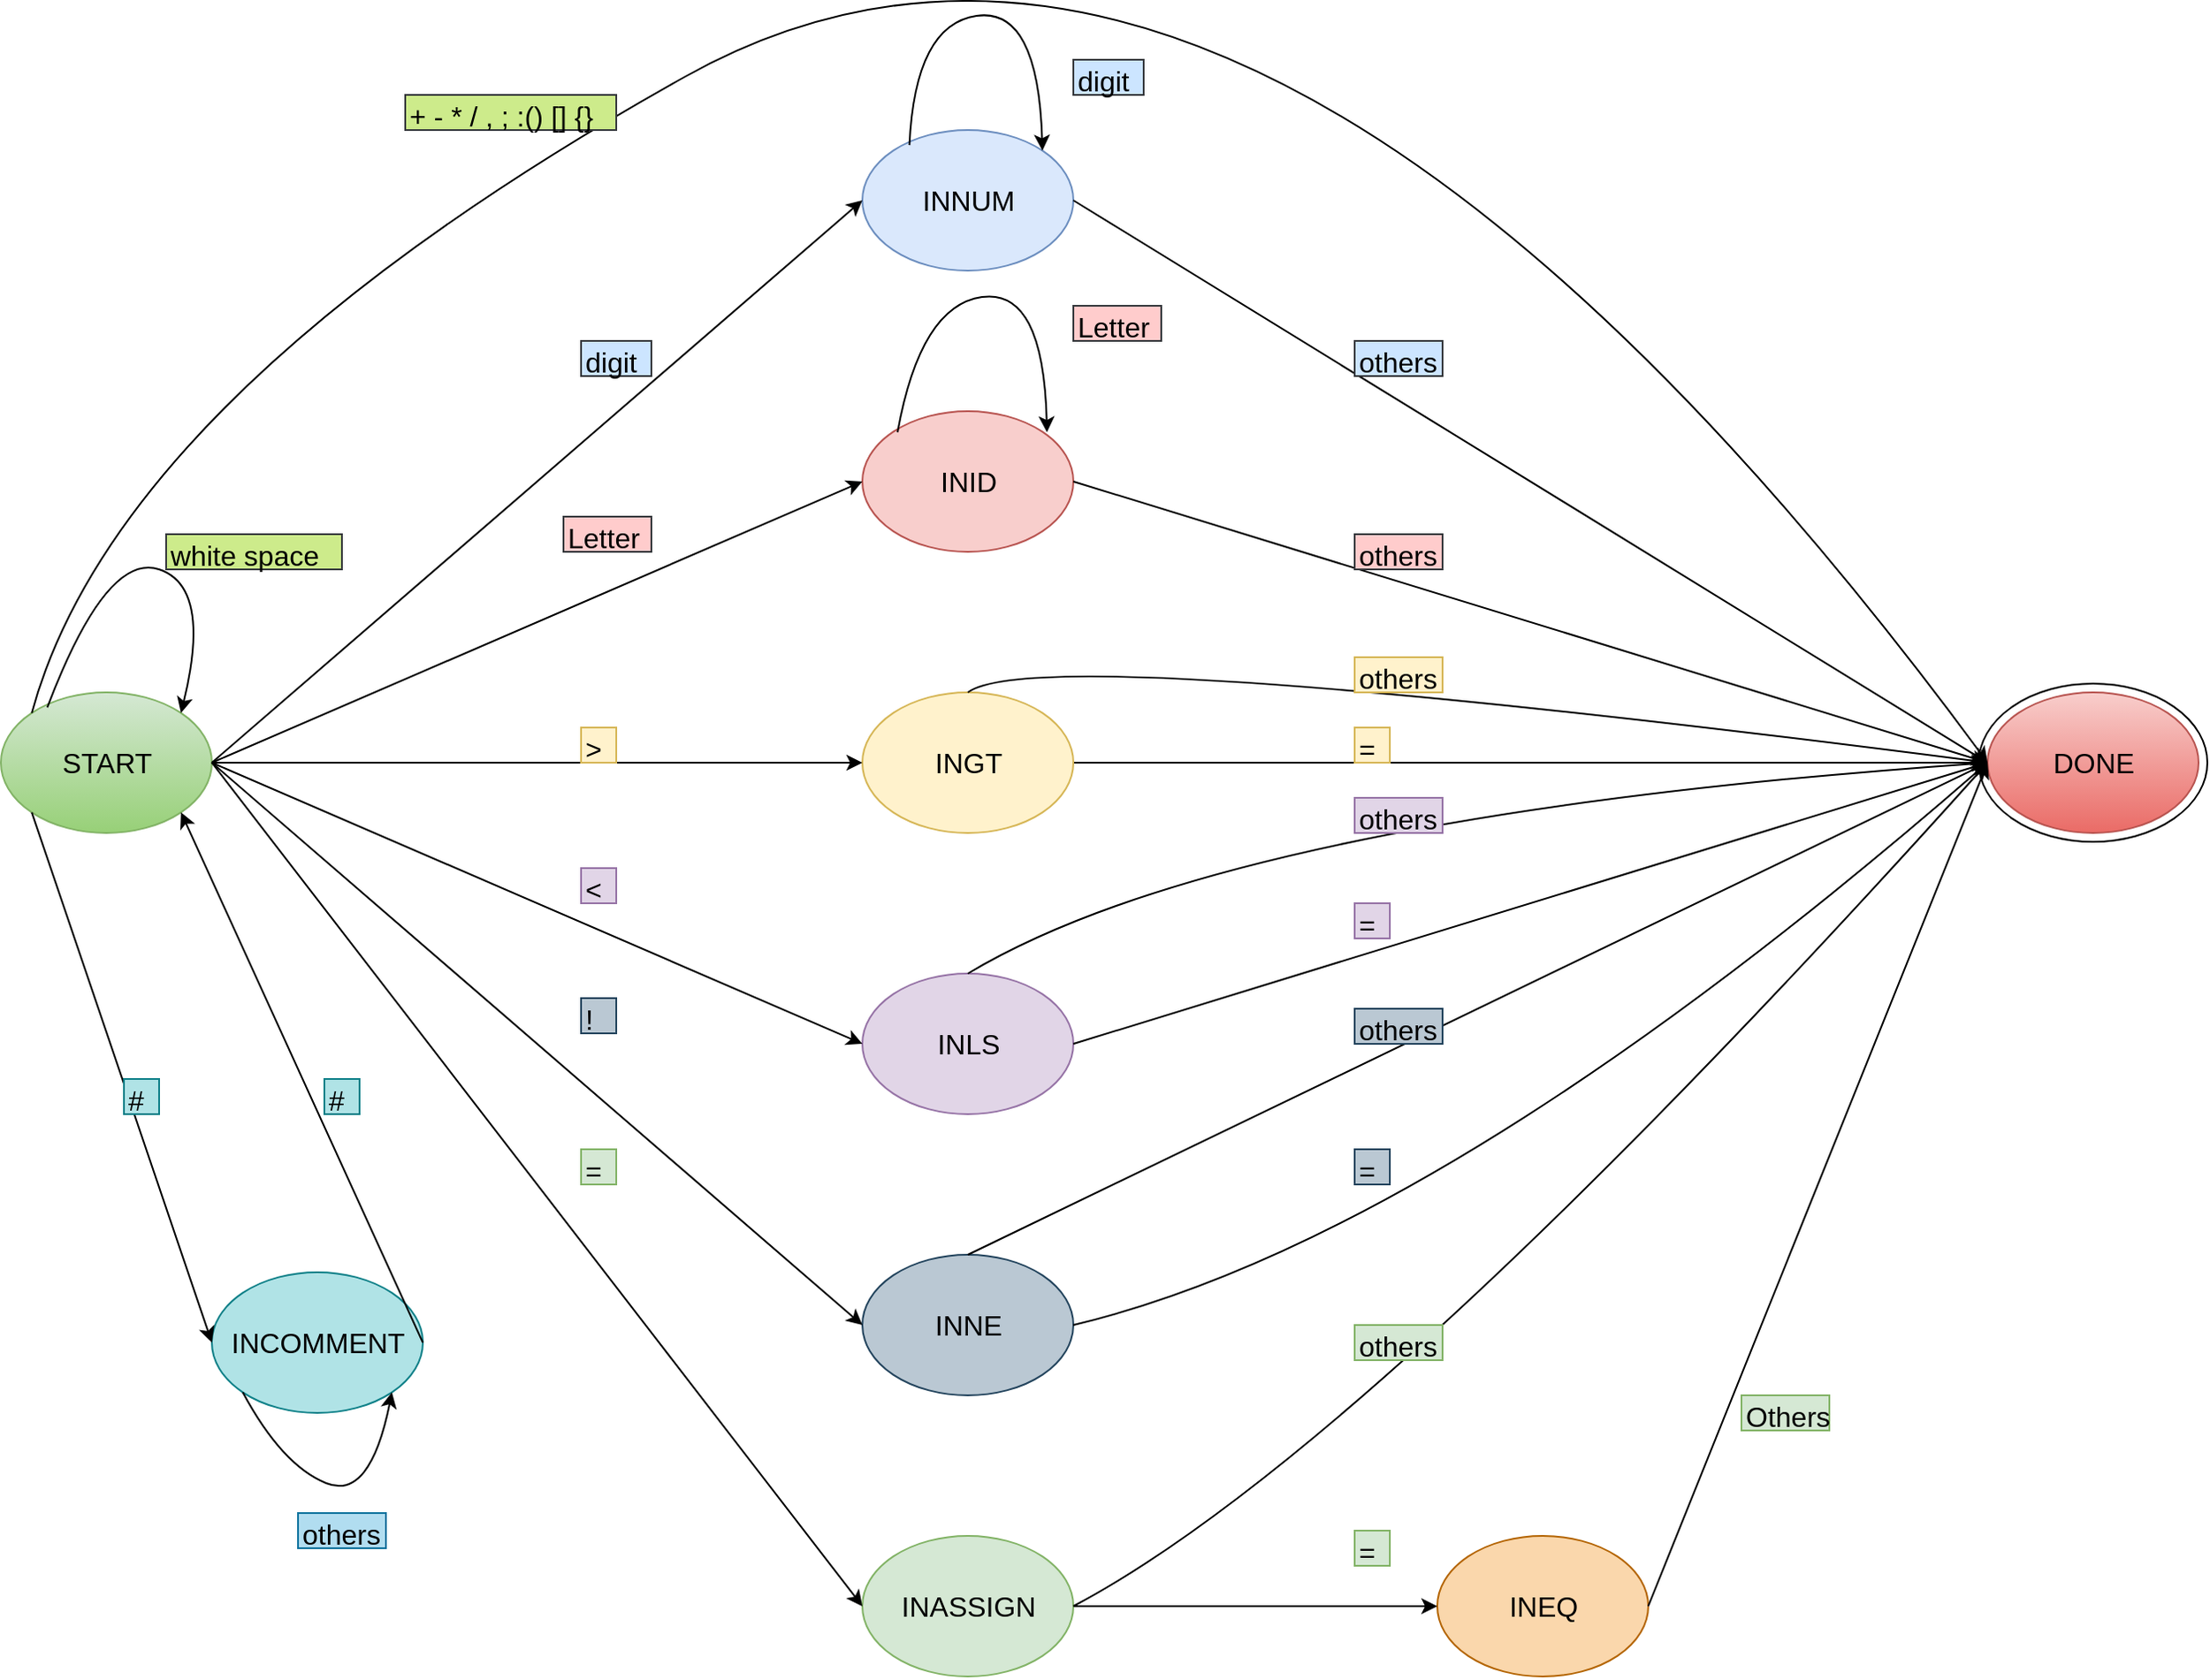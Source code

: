 <mxfile version="12.2.4" pages="1"><diagram id="_PG2YX3WHVk538sZTvEF" name="Page-1"><mxGraphModel dx="1165" dy="654" grid="1" gridSize="10" guides="1" tooltips="1" connect="1" arrows="1" fold="1" page="1" pageScale="1" pageWidth="827" pageHeight="1169" math="0" shadow="0"><root><mxCell id="0"/><mxCell id="1" parent="0"/><mxCell id="2" value="INNUM" style="ellipse;whiteSpace=wrap;html=1;fillColor=#dae8fc;strokeColor=#6c8ebf;fontSize=16;" parent="1" vertex="1"><mxGeometry x="497.5" y="140" width="120" height="80" as="geometry"/></mxCell><mxCell id="13" style="edgeStyle=orthogonalEdgeStyle;rounded=0;orthogonalLoop=1;jettySize=auto;html=1;exitX=1;exitY=0.5;exitDx=0;exitDy=0;fontSize=16;" parent="1" source="3" target="7" edge="1"><mxGeometry relative="1" as="geometry"/></mxCell><mxCell id="3" value="INGT" style="ellipse;whiteSpace=wrap;html=1;fillColor=#fff2cc;strokeColor=#d6b656;fontSize=16;" parent="1" vertex="1"><mxGeometry x="497.5" y="460" width="120" height="80" as="geometry"/></mxCell><mxCell id="4" value="INID" style="ellipse;whiteSpace=wrap;html=1;fillColor=#f8cecc;strokeColor=#b85450;fontSize=16;" parent="1" vertex="1"><mxGeometry x="497.5" y="300" width="120" height="80" as="geometry"/></mxCell><mxCell id="5" value="INEQ" style="ellipse;whiteSpace=wrap;html=1;fillColor=#fad7ac;strokeColor=#b46504;fontSize=16;" parent="1" vertex="1"><mxGeometry x="824.5" y="940" width="120" height="80" as="geometry"/></mxCell><mxCell id="12" style="edgeStyle=orthogonalEdgeStyle;rounded=0;orthogonalLoop=1;jettySize=auto;html=1;entryX=0;entryY=0.5;entryDx=0;entryDy=0;fontSize=16;" parent="1" source="6" target="3" edge="1"><mxGeometry relative="1" as="geometry"/></mxCell><mxCell id="6" value="START" style="ellipse;whiteSpace=wrap;html=1;fillColor=#d5e8d4;strokeColor=#82b366;gradientColor=#97d077;fontSize=16;" parent="1" vertex="1"><mxGeometry x="7.5" y="460" width="120" height="80" as="geometry"/></mxCell><mxCell id="7" value="DONE" style="ellipse;whiteSpace=wrap;html=1;gradientColor=#ea6b66;fillColor=#f8cecc;strokeColor=#b85450;fontSize=16;" parent="1" vertex="1"><mxGeometry x="1137.5" y="460" width="120" height="80" as="geometry"/></mxCell><mxCell id="8" value="INCOMMENT" style="ellipse;whiteSpace=wrap;html=1;fillColor=#b0e3e6;strokeColor=#0e8088;fontSize=16;" parent="1" vertex="1"><mxGeometry x="127.5" y="790" width="120" height="80" as="geometry"/></mxCell><mxCell id="9" value="INLS" style="ellipse;whiteSpace=wrap;html=1;fillColor=#e1d5e7;strokeColor=#9673a6;fontSize=16;" parent="1" vertex="1"><mxGeometry x="497.5" y="620" width="120" height="80" as="geometry"/></mxCell><mxCell id="10" value="INNE" style="ellipse;whiteSpace=wrap;html=1;fillColor=#bac8d3;strokeColor=#23445d;fontSize=16;" parent="1" vertex="1"><mxGeometry x="497.5" y="780" width="120" height="80" as="geometry"/></mxCell><mxCell id="26" style="edgeStyle=orthogonalEdgeStyle;rounded=0;orthogonalLoop=1;jettySize=auto;html=1;entryX=0;entryY=0.5;entryDx=0;entryDy=0;fontSize=16;" parent="1" source="11" target="5" edge="1"><mxGeometry relative="1" as="geometry"/></mxCell><mxCell id="11" value="INASSIGN" style="ellipse;whiteSpace=wrap;html=1;fillColor=#d5e8d4;strokeColor=#82b366;fontSize=16;" parent="1" vertex="1"><mxGeometry x="497.5" y="940" width="120" height="80" as="geometry"/></mxCell><mxCell id="15" value="" style="endArrow=classic;html=1;exitX=0;exitY=1;exitDx=0;exitDy=0;entryX=0;entryY=0.5;entryDx=0;entryDy=0;fontSize=16;" parent="1" source="6" target="8" edge="1"><mxGeometry width="50" height="50" relative="1" as="geometry"><mxPoint x="87.5" y="870" as="sourcePoint"/><mxPoint x="137.5" y="820" as="targetPoint"/></mxGeometry></mxCell><mxCell id="16" value="" style="endArrow=classic;html=1;entryX=0;entryY=0.5;entryDx=0;entryDy=0;exitX=1;exitY=0.5;exitDx=0;exitDy=0;fontSize=16;" parent="1" source="6" target="4" edge="1"><mxGeometry width="50" height="50" relative="1" as="geometry"><mxPoint x="176.5" y="500" as="sourcePoint"/><mxPoint x="226.5" y="450" as="targetPoint"/></mxGeometry></mxCell><mxCell id="17" value="" style="endArrow=classic;html=1;entryX=0;entryY=0.5;entryDx=0;entryDy=0;exitX=1;exitY=0.5;exitDx=0;exitDy=0;fontSize=16;" parent="1" source="6" target="2" edge="1"><mxGeometry width="50" height="50" relative="1" as="geometry"><mxPoint x="176.5" y="500" as="sourcePoint"/><mxPoint x="226.5" y="450" as="targetPoint"/></mxGeometry></mxCell><mxCell id="20" value="" style="endArrow=classic;html=1;entryX=0;entryY=0.5;entryDx=0;entryDy=0;exitX=1;exitY=0.5;exitDx=0;exitDy=0;fontSize=16;" parent="1" source="6" target="9" edge="1"><mxGeometry width="50" height="50" relative="1" as="geometry"><mxPoint x="176.5" y="500" as="sourcePoint"/><mxPoint x="226.5" y="450" as="targetPoint"/></mxGeometry></mxCell><mxCell id="21" value="" style="endArrow=classic;html=1;entryX=0;entryY=0.5;entryDx=0;entryDy=0;exitX=1;exitY=0.5;exitDx=0;exitDy=0;fontSize=16;" parent="1" source="6" target="10" edge="1"><mxGeometry width="50" height="50" relative="1" as="geometry"><mxPoint x="176.5" y="500" as="sourcePoint"/><mxPoint x="226.5" y="450" as="targetPoint"/></mxGeometry></mxCell><mxCell id="22" value="" style="endArrow=classic;html=1;entryX=0;entryY=0.5;entryDx=0;entryDy=0;exitX=1;exitY=0.5;exitDx=0;exitDy=0;fontSize=16;" parent="1" source="6" target="11" edge="1"><mxGeometry width="50" height="50" relative="1" as="geometry"><mxPoint x="176.5" y="500" as="sourcePoint"/><mxPoint x="226.5" y="450" as="targetPoint"/></mxGeometry></mxCell><mxCell id="25" value="" style="endArrow=classic;html=1;entryX=1;entryY=1;entryDx=0;entryDy=0;exitX=1;exitY=0.5;exitDx=0;exitDy=0;fontSize=16;" parent="1" source="8" target="6" edge="1"><mxGeometry width="50" height="50" relative="1" as="geometry"><mxPoint x="257.5" y="820" as="sourcePoint"/><mxPoint x="307.5" y="770" as="targetPoint"/></mxGeometry></mxCell><mxCell id="27" value="" style="endArrow=classic;html=1;entryX=0;entryY=0.5;entryDx=0;entryDy=0;exitX=0.5;exitY=0;exitDx=0;exitDy=0;fontSize=16;" parent="1" source="10" target="7" edge="1"><mxGeometry width="50" height="50" relative="1" as="geometry"><mxPoint x="627.5" y="810" as="sourcePoint"/><mxPoint x="667.5" y="770" as="targetPoint"/></mxGeometry></mxCell><mxCell id="28" value="" style="endArrow=classic;html=1;entryX=0;entryY=0.5;entryDx=0;entryDy=0;exitX=1;exitY=0.5;exitDx=0;exitDy=0;fontSize=16;" parent="1" source="9" target="7" edge="1"><mxGeometry width="50" height="50" relative="1" as="geometry"><mxPoint x="617.5" y="820" as="sourcePoint"/><mxPoint x="667.5" y="770" as="targetPoint"/></mxGeometry></mxCell><mxCell id="29" value="" style="endArrow=classic;html=1;entryX=0;entryY=0.5;entryDx=0;entryDy=0;exitX=1;exitY=0.5;exitDx=0;exitDy=0;fontSize=16;" parent="1" source="4" target="7" edge="1"><mxGeometry width="50" height="50" relative="1" as="geometry"><mxPoint x="617.5" y="820" as="sourcePoint"/><mxPoint x="667.5" y="770" as="targetPoint"/></mxGeometry></mxCell><mxCell id="30" value="" style="endArrow=classic;html=1;entryX=0;entryY=0.5;entryDx=0;entryDy=0;exitX=1;exitY=0.5;exitDx=0;exitDy=0;fontSize=16;" parent="1" source="2" target="7" edge="1"><mxGeometry width="50" height="50" relative="1" as="geometry"><mxPoint x="617.5" y="820" as="sourcePoint"/><mxPoint x="667.5" y="770" as="targetPoint"/></mxGeometry></mxCell><mxCell id="31" value="" style="endArrow=classic;html=1;entryX=0;entryY=0.5;entryDx=0;entryDy=0;exitX=1;exitY=0.5;exitDx=0;exitDy=0;fontSize=16;" parent="1" source="5" target="7" edge="1"><mxGeometry width="50" height="50" relative="1" as="geometry"><mxPoint x="617.5" y="820" as="sourcePoint"/><mxPoint x="667.5" y="770" as="targetPoint"/></mxGeometry></mxCell><mxCell id="32" value="" style="curved=1;endArrow=classic;html=1;entryX=1;entryY=0;entryDx=0;entryDy=0;exitX=0.223;exitY=0.107;exitDx=0;exitDy=0;exitPerimeter=0;fontSize=16;" parent="1" source="2" target="2" edge="1"><mxGeometry width="50" height="50" relative="1" as="geometry"><mxPoint x="532.5" y="140" as="sourcePoint"/><mxPoint x="582.5" y="90" as="targetPoint"/><Array as="points"><mxPoint x="527.5" y="80"/><mxPoint x="597.5" y="70"/></Array></mxGeometry></mxCell><mxCell id="33" value="" style="curved=1;endArrow=classic;html=1;fontSize=16;" parent="1" edge="1"><mxGeometry width="50" height="50" relative="1" as="geometry"><mxPoint x="517.5" y="312" as="sourcePoint"/><mxPoint x="602.5" y="312" as="targetPoint"/><Array as="points"><mxPoint x="530.5" y="240"/><mxPoint x="600.5" y="230"/></Array></mxGeometry></mxCell><mxCell id="35" value="" style="curved=1;endArrow=classic;html=1;entryX=0;entryY=0.5;entryDx=0;entryDy=0;fontSize=16;" parent="1" target="7" edge="1"><mxGeometry width="50" height="50" relative="1" as="geometry"><mxPoint x="617.5" y="980" as="sourcePoint"/><mxPoint x="667.5" y="930" as="targetPoint"/><Array as="points"><mxPoint x="787.5" y="890"/></Array></mxGeometry></mxCell><mxCell id="36" value="" style="curved=1;endArrow=classic;html=1;entryX=0;entryY=0.5;entryDx=0;entryDy=0;exitX=1;exitY=0.5;exitDx=0;exitDy=0;fontSize=16;" parent="1" source="10" target="7" edge="1"><mxGeometry width="50" height="50" relative="1" as="geometry"><mxPoint x="617.5" y="980" as="sourcePoint"/><mxPoint x="667.5" y="930" as="targetPoint"/><Array as="points"><mxPoint x="827.5" y="770"/></Array></mxGeometry></mxCell><mxCell id="38" value="" style="curved=1;endArrow=classic;html=1;entryX=0;entryY=0.5;entryDx=0;entryDy=0;exitX=0.5;exitY=0;exitDx=0;exitDy=0;fontSize=16;" parent="1" source="9" target="7" edge="1"><mxGeometry width="50" height="50" relative="1" as="geometry"><mxPoint x="617.5" y="980" as="sourcePoint"/><mxPoint x="667.5" y="930" as="targetPoint"/><Array as="points"><mxPoint x="707.5" y="530"/></Array></mxGeometry></mxCell><mxCell id="39" value="digit" style="text;html=1;resizable=0;points=[];autosize=1;align=left;verticalAlign=top;spacingTop=-4;fillColor=#cce5ff;strokeColor=#36393d;fontSize=16;" parent="1" vertex="1"><mxGeometry x="337.5" y="260" width="40" height="20" as="geometry"/></mxCell><mxCell id="40" value="digit" style="text;html=1;resizable=0;points=[];autosize=1;align=left;verticalAlign=top;spacingTop=-4;fillColor=#cce5ff;strokeColor=#36393d;fontSize=16;" parent="1" vertex="1"><mxGeometry x="617.5" y="100" width="40" height="20" as="geometry"/></mxCell><mxCell id="41" value="others" style="text;html=1;resizable=0;points=[];autosize=1;align=left;verticalAlign=top;spacingTop=-4;fillColor=#cce5ff;strokeColor=#36393d;fontSize=16;" parent="1" vertex="1"><mxGeometry x="777.5" y="260" width="50" height="20" as="geometry"/></mxCell><mxCell id="42" value="Letter" style="text;html=1;resizable=0;points=[];autosize=1;align=left;verticalAlign=top;spacingTop=-4;fillColor=#ffcccc;strokeColor=#36393d;fontSize=16;" parent="1" vertex="1"><mxGeometry x="327.5" y="360" width="50" height="20" as="geometry"/></mxCell><mxCell id="43" value="Letter" style="text;html=1;resizable=0;points=[];autosize=1;align=left;verticalAlign=top;spacingTop=-4;fillColor=#ffcccc;strokeColor=#36393d;fontSize=16;" parent="1" vertex="1"><mxGeometry x="617.5" y="240" width="50" height="20" as="geometry"/></mxCell><mxCell id="44" value="others" style="text;html=1;resizable=0;points=[];autosize=1;align=left;verticalAlign=top;spacingTop=-4;fillColor=#ffcccc;strokeColor=#36393d;fontSize=16;" parent="1" vertex="1"><mxGeometry x="777.5" y="370" width="50" height="20" as="geometry"/></mxCell><mxCell id="45" value="" style="curved=1;endArrow=classic;html=1;fontSize=16;exitX=0.22;exitY=0.107;exitDx=0;exitDy=0;exitPerimeter=0;entryX=1;entryY=0;entryDx=0;entryDy=0;" parent="1" source="6" target="6" edge="1"><mxGeometry width="50" height="50" relative="1" as="geometry"><mxPoint x="74.5" y="472" as="sourcePoint"/><mxPoint x="159.5" y="472" as="targetPoint"/><Array as="points"><mxPoint x="67.5" y="380"/><mxPoint x="127.5" y="400"/></Array></mxGeometry></mxCell><mxCell id="46" value="white space" style="text;html=1;resizable=0;points=[];autosize=1;align=left;verticalAlign=top;spacingTop=-4;fillColor=#cdeb8b;strokeColor=#36393d;fontSize=16;" parent="1" vertex="1"><mxGeometry x="101.5" y="370" width="100" height="20" as="geometry"/></mxCell><mxCell id="49" value="" style="curved=1;endArrow=classic;html=1;exitX=0;exitY=0;exitDx=0;exitDy=0;entryX=0;entryY=0.5;entryDx=0;entryDy=0;" parent="1" source="6" target="7" edge="1"><mxGeometry width="50" height="50" relative="1" as="geometry"><mxPoint x="147.5" y="380" as="sourcePoint"/><mxPoint x="967.5" y="330" as="targetPoint"/><Array as="points"><mxPoint x="74.5" y="290"/><mxPoint x="717.5" y="-70"/></Array></mxGeometry></mxCell><mxCell id="50" value="+ - * / , ; :() [] {}" style="text;html=1;resizable=0;points=[];autosize=1;align=left;verticalAlign=top;spacingTop=-4;fillColor=#cdeb8b;strokeColor=#36393d;fontSize=16;" parent="1" vertex="1"><mxGeometry x="237.5" y="120" width="120" height="20" as="geometry"/></mxCell><mxCell id="51" value="#" style="text;html=1;resizable=0;points=[];autosize=1;align=left;verticalAlign=top;spacingTop=-4;fillColor=#b0e3e6;strokeColor=#0e8088;fontSize=16;" parent="1" vertex="1"><mxGeometry x="77.5" y="680" width="20" height="20" as="geometry"/></mxCell><mxCell id="52" value="#" style="text;html=1;resizable=0;points=[];autosize=1;align=left;verticalAlign=top;spacingTop=-4;fillColor=#b0e3e6;strokeColor=#0e8088;fontSize=16;" parent="1" vertex="1"><mxGeometry x="191.5" y="680" width="20" height="20" as="geometry"/></mxCell><mxCell id="53" value="" style="curved=1;endArrow=classic;html=1;entryX=1;entryY=1;entryDx=0;entryDy=0;exitX=0;exitY=1;exitDx=0;exitDy=0;fontSize=16;" parent="1" source="8" target="8" edge="1"><mxGeometry width="50" height="50" relative="1" as="geometry"><mxPoint x="157.5" y="870" as="sourcePoint"/><mxPoint x="207.5" y="820" as="targetPoint"/><Array as="points"><mxPoint x="167.5" y="900"/><mxPoint x="217.5" y="920"/></Array></mxGeometry></mxCell><mxCell id="54" value="&amp;gt;" style="text;html=1;resizable=0;points=[];autosize=1;align=left;verticalAlign=top;spacingTop=-4;fillColor=#fff2cc;strokeColor=#d6b656;fontSize=16;" parent="1" vertex="1"><mxGeometry x="337.5" y="480" width="20" height="20" as="geometry"/></mxCell><mxCell id="55" value="&amp;lt;" style="text;html=1;resizable=0;points=[];autosize=1;align=left;verticalAlign=top;spacingTop=-4;fillColor=#e1d5e7;strokeColor=#9673a6;fontSize=16;" parent="1" vertex="1"><mxGeometry x="337.5" y="560" width="20" height="20" as="geometry"/></mxCell><mxCell id="56" value="others" style="text;html=1;resizable=0;points=[];autosize=1;align=left;verticalAlign=top;spacingTop=-4;fillColor=#b1ddf0;strokeColor=#10739e;fontSize=16;" parent="1" vertex="1"><mxGeometry x="176.5" y="927" width="50" height="20" as="geometry"/></mxCell><mxCell id="57" value="!" style="text;html=1;resizable=0;points=[];autosize=1;align=left;verticalAlign=top;spacingTop=-4;fillColor=#bac8d3;strokeColor=#23445d;fontSize=16;" parent="1" vertex="1"><mxGeometry x="337.5" y="634" width="20" height="20" as="geometry"/></mxCell><mxCell id="60" value="=" style="text;html=1;resizable=0;points=[];autosize=1;align=left;verticalAlign=top;spacingTop=-4;fillColor=#d5e8d4;strokeColor=#82b366;fontSize=16;" parent="1" vertex="1"><mxGeometry x="337.5" y="720" width="20" height="20" as="geometry"/></mxCell><mxCell id="61" value="" style="curved=1;endArrow=classic;html=1;fontSize=16;entryX=0;entryY=0.5;entryDx=0;entryDy=0;" parent="1" target="7" edge="1"><mxGeometry width="50" height="50" relative="1" as="geometry"><mxPoint x="557.5" y="460" as="sourcePoint"/><mxPoint x="1137.5" y="500" as="targetPoint"/><Array as="points"><mxPoint x="597.5" y="430"/></Array></mxGeometry></mxCell><mxCell id="62" value="others" style="text;html=1;resizable=0;points=[];autosize=1;align=left;verticalAlign=top;spacingTop=-4;fillColor=#fff2cc;strokeColor=#d6b656;fontSize=16;" parent="1" vertex="1"><mxGeometry x="777.5" y="440" width="50" height="20" as="geometry"/></mxCell><mxCell id="63" value="=" style="text;html=1;resizable=0;points=[];autosize=1;align=left;verticalAlign=top;spacingTop=-4;fillColor=#fff2cc;strokeColor=#d6b656;fontSize=16;" parent="1" vertex="1"><mxGeometry x="777.5" y="480" width="20" height="20" as="geometry"/></mxCell><mxCell id="64" value="others" style="text;html=1;resizable=0;points=[];autosize=1;align=left;verticalAlign=top;spacingTop=-4;fillColor=#e1d5e7;strokeColor=#9673a6;fontSize=16;" parent="1" vertex="1"><mxGeometry x="777.5" y="520" width="50" height="20" as="geometry"/></mxCell><mxCell id="65" value="=" style="text;html=1;resizable=0;points=[];autosize=1;align=left;verticalAlign=top;spacingTop=-4;fillColor=#e1d5e7;strokeColor=#9673a6;fontSize=16;" parent="1" vertex="1"><mxGeometry x="777.5" y="580" width="20" height="20" as="geometry"/></mxCell><mxCell id="67" value="others" style="text;html=1;resizable=0;points=[];autosize=1;align=left;verticalAlign=top;spacingTop=-4;fillColor=#bac8d3;strokeColor=#23445d;fontSize=16;" parent="1" vertex="1"><mxGeometry x="777.5" y="640" width="50" height="20" as="geometry"/></mxCell><mxCell id="68" value="=" style="text;html=1;resizable=0;points=[];autosize=1;align=left;verticalAlign=top;spacingTop=-4;fillColor=#bac8d3;strokeColor=#23445d;fontSize=16;" parent="1" vertex="1"><mxGeometry x="777.5" y="720" width="20" height="20" as="geometry"/></mxCell><mxCell id="69" value="others" style="text;html=1;resizable=0;points=[];autosize=1;align=left;verticalAlign=top;spacingTop=-4;fillColor=#d5e8d4;strokeColor=#82b366;fontSize=16;" parent="1" vertex="1"><mxGeometry x="777.5" y="820" width="50" height="20" as="geometry"/></mxCell><mxCell id="70" value="=" style="text;html=1;resizable=0;points=[];autosize=1;align=left;verticalAlign=top;spacingTop=-4;fillColor=#d5e8d4;strokeColor=#82b366;fontSize=16;" parent="1" vertex="1"><mxGeometry x="777.5" y="937" width="20" height="20" as="geometry"/></mxCell><mxCell id="71" value="Others" style="text;html=1;resizable=0;points=[];autosize=1;align=left;verticalAlign=top;spacingTop=-4;fillColor=#d5e8d4;strokeColor=#82b366;fontSize=16;" parent="1" vertex="1"><mxGeometry x="997.5" y="860" width="50" height="20" as="geometry"/></mxCell><mxCell id="72" value="" style="ellipse;whiteSpace=wrap;html=1;fontSize=16;verticalAlign=bottom;fillColor=none;" parent="1" vertex="1"><mxGeometry x="1132.5" y="455" width="130" height="90" as="geometry"/></mxCell></root></mxGraphModel></diagram></mxfile>